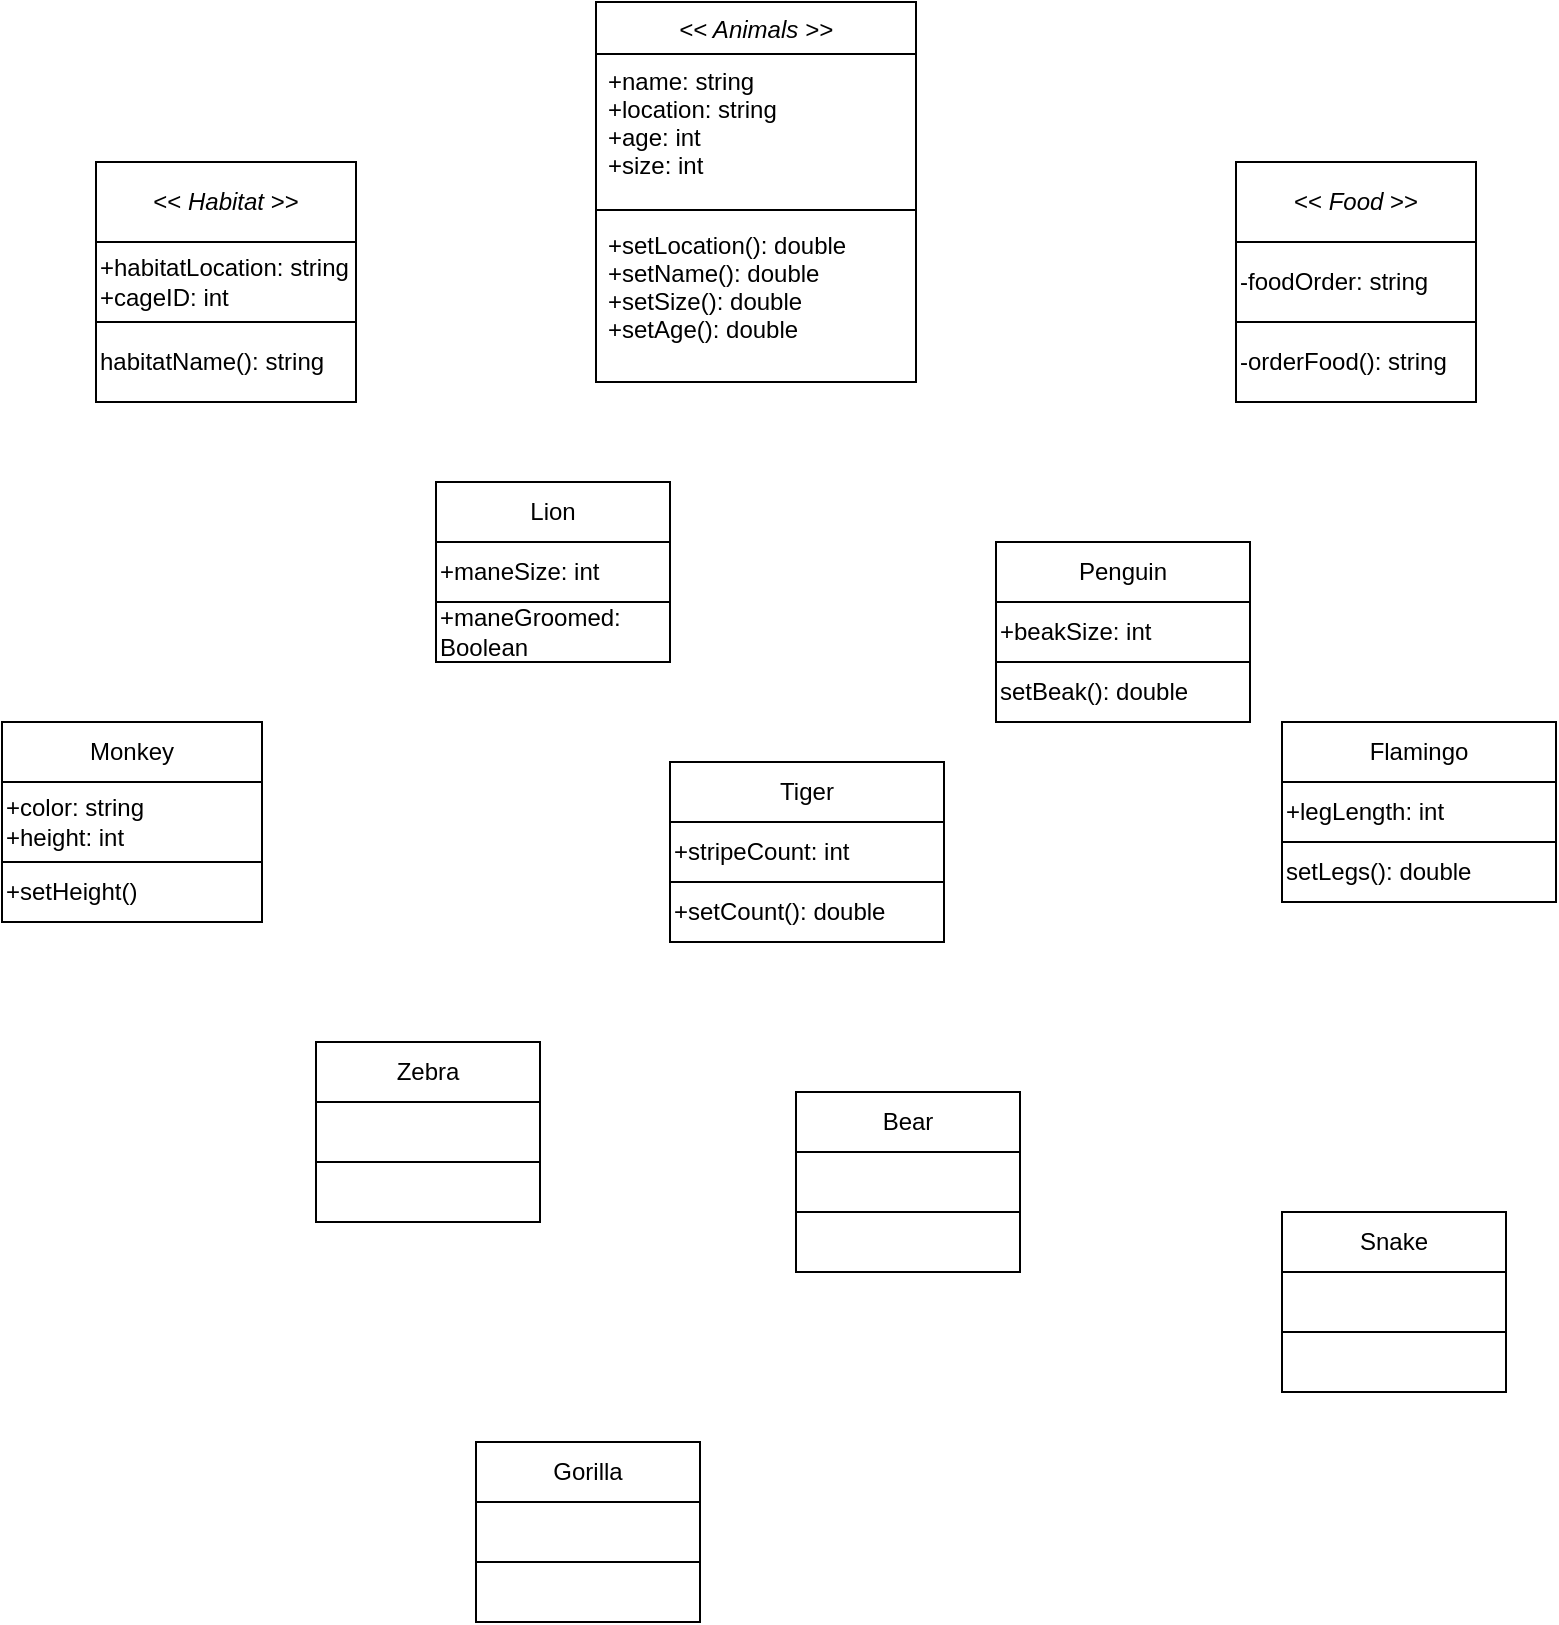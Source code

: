 <mxfile version="15.5.0" type="github">
  <diagram id="C5RBs43oDa-KdzZeNtuy" name="Page-1">
    <mxGraphModel dx="450" dy="292" grid="1" gridSize="10" guides="1" tooltips="1" connect="1" arrows="1" fold="1" page="1" pageScale="1" pageWidth="827" pageHeight="1169" math="0" shadow="0">
      <root>
        <mxCell id="WIyWlLk6GJQsqaUBKTNV-0" />
        <mxCell id="WIyWlLk6GJQsqaUBKTNV-1" parent="WIyWlLk6GJQsqaUBKTNV-0" />
        <mxCell id="zkfFHV4jXpPFQw0GAbJ--0" value="&lt;&lt; Animals &gt;&gt;" style="swimlane;fontStyle=2;align=center;verticalAlign=top;childLayout=stackLayout;horizontal=1;startSize=26;horizontalStack=0;resizeParent=1;resizeLast=0;collapsible=1;marginBottom=0;rounded=0;shadow=0;strokeWidth=1;" parent="WIyWlLk6GJQsqaUBKTNV-1" vertex="1">
          <mxGeometry x="320" y="40" width="160" height="190" as="geometry">
            <mxRectangle x="230" y="140" width="160" height="26" as="alternateBounds" />
          </mxGeometry>
        </mxCell>
        <mxCell id="zkfFHV4jXpPFQw0GAbJ--1" value="+name: string&#xa;+location: string&#xa;+age: int&#xa;+size: int&#xa;&#xa;" style="text;align=left;verticalAlign=top;spacingLeft=4;spacingRight=4;overflow=hidden;rotatable=0;points=[[0,0.5],[1,0.5]];portConstraint=eastwest;" parent="zkfFHV4jXpPFQw0GAbJ--0" vertex="1">
          <mxGeometry y="26" width="160" height="74" as="geometry" />
        </mxCell>
        <mxCell id="zkfFHV4jXpPFQw0GAbJ--4" value="" style="line;html=1;strokeWidth=1;align=left;verticalAlign=middle;spacingTop=-1;spacingLeft=3;spacingRight=3;rotatable=0;labelPosition=right;points=[];portConstraint=eastwest;" parent="zkfFHV4jXpPFQw0GAbJ--0" vertex="1">
          <mxGeometry y="100" width="160" height="8" as="geometry" />
        </mxCell>
        <mxCell id="zkfFHV4jXpPFQw0GAbJ--5" value="+setLocation(): double&#xa;+setName(): double&#xa;+setSize(): double&#xa;+setAge(): double &#xa;" style="text;align=left;verticalAlign=top;spacingLeft=4;spacingRight=4;overflow=hidden;rotatable=0;points=[[0,0.5],[1,0.5]];portConstraint=eastwest;" parent="zkfFHV4jXpPFQw0GAbJ--0" vertex="1">
          <mxGeometry y="108" width="160" height="82" as="geometry" />
        </mxCell>
        <mxCell id="jzDyaQQ5bKFg805i4b5c-0" value="Monkey" style="rounded=0;whiteSpace=wrap;html=1;" vertex="1" parent="WIyWlLk6GJQsqaUBKTNV-1">
          <mxGeometry x="23" y="400" width="130" height="30" as="geometry" />
        </mxCell>
        <mxCell id="jzDyaQQ5bKFg805i4b5c-1" value="+color: string&lt;br&gt;+height: int" style="rounded=0;whiteSpace=wrap;html=1;align=left;" vertex="1" parent="WIyWlLk6GJQsqaUBKTNV-1">
          <mxGeometry x="23" y="430" width="130" height="40" as="geometry" />
        </mxCell>
        <mxCell id="jzDyaQQ5bKFg805i4b5c-5" value="+setHeight()" style="rounded=0;whiteSpace=wrap;html=1;align=left;" vertex="1" parent="WIyWlLk6GJQsqaUBKTNV-1">
          <mxGeometry x="23" y="470" width="130" height="30" as="geometry" />
        </mxCell>
        <mxCell id="jzDyaQQ5bKFg805i4b5c-6" value="Lion" style="rounded=0;whiteSpace=wrap;html=1;align=center;" vertex="1" parent="WIyWlLk6GJQsqaUBKTNV-1">
          <mxGeometry x="240" y="280" width="117" height="30" as="geometry" />
        </mxCell>
        <mxCell id="jzDyaQQ5bKFg805i4b5c-7" value="Tiger" style="rounded=0;whiteSpace=wrap;html=1;align=center;" vertex="1" parent="WIyWlLk6GJQsqaUBKTNV-1">
          <mxGeometry x="357" y="420" width="137" height="30" as="geometry" />
        </mxCell>
        <mxCell id="jzDyaQQ5bKFg805i4b5c-8" value="Penguin" style="rounded=0;whiteSpace=wrap;html=1;align=center;" vertex="1" parent="WIyWlLk6GJQsqaUBKTNV-1">
          <mxGeometry x="520" y="310" width="127" height="30" as="geometry" />
        </mxCell>
        <mxCell id="jzDyaQQ5bKFg805i4b5c-9" value="Flamingo" style="rounded=0;whiteSpace=wrap;html=1;align=center;" vertex="1" parent="WIyWlLk6GJQsqaUBKTNV-1">
          <mxGeometry x="663" y="400" width="137" height="30" as="geometry" />
        </mxCell>
        <mxCell id="jzDyaQQ5bKFg805i4b5c-10" value="+maneSize: int" style="rounded=0;whiteSpace=wrap;html=1;align=left;" vertex="1" parent="WIyWlLk6GJQsqaUBKTNV-1">
          <mxGeometry x="240" y="310" width="117" height="30" as="geometry" />
        </mxCell>
        <mxCell id="jzDyaQQ5bKFg805i4b5c-11" value="+stripeCount: int" style="rounded=0;whiteSpace=wrap;html=1;align=left;" vertex="1" parent="WIyWlLk6GJQsqaUBKTNV-1">
          <mxGeometry x="357" y="450" width="137" height="30" as="geometry" />
        </mxCell>
        <mxCell id="jzDyaQQ5bKFg805i4b5c-12" value="+beakSize: int" style="rounded=0;whiteSpace=wrap;html=1;align=left;" vertex="1" parent="WIyWlLk6GJQsqaUBKTNV-1">
          <mxGeometry x="520" y="340" width="127" height="30" as="geometry" />
        </mxCell>
        <mxCell id="jzDyaQQ5bKFg805i4b5c-13" value="+legLength: int" style="rounded=0;whiteSpace=wrap;html=1;align=left;" vertex="1" parent="WIyWlLk6GJQsqaUBKTNV-1">
          <mxGeometry x="663" y="430" width="137" height="30" as="geometry" />
        </mxCell>
        <mxCell id="jzDyaQQ5bKFg805i4b5c-14" value="&amp;lt;&amp;lt; &lt;i&gt;Food&lt;/i&gt; &amp;gt;&amp;gt;" style="rounded=0;whiteSpace=wrap;html=1;align=center;" vertex="1" parent="WIyWlLk6GJQsqaUBKTNV-1">
          <mxGeometry x="640" y="120" width="120" height="40" as="geometry" />
        </mxCell>
        <mxCell id="jzDyaQQ5bKFg805i4b5c-15" value="&amp;lt;&amp;lt; &lt;i&gt;Habitat&lt;/i&gt; &amp;gt;&amp;gt;" style="rounded=0;whiteSpace=wrap;html=1;align=center;" vertex="1" parent="WIyWlLk6GJQsqaUBKTNV-1">
          <mxGeometry x="70" y="120" width="130" height="40" as="geometry" />
        </mxCell>
        <mxCell id="jzDyaQQ5bKFg805i4b5c-16" value="-foodOrder: string&amp;nbsp;" style="rounded=0;whiteSpace=wrap;html=1;align=left;" vertex="1" parent="WIyWlLk6GJQsqaUBKTNV-1">
          <mxGeometry x="640" y="160" width="120" height="40" as="geometry" />
        </mxCell>
        <mxCell id="jzDyaQQ5bKFg805i4b5c-18" value="-orderFood(): string" style="rounded=0;whiteSpace=wrap;html=1;align=left;" vertex="1" parent="WIyWlLk6GJQsqaUBKTNV-1">
          <mxGeometry x="640" y="200" width="120" height="40" as="geometry" />
        </mxCell>
        <mxCell id="jzDyaQQ5bKFg805i4b5c-26" value="+habitatLocation: string&lt;br&gt;+cageID: int" style="rounded=0;whiteSpace=wrap;html=1;align=left;" vertex="1" parent="WIyWlLk6GJQsqaUBKTNV-1">
          <mxGeometry x="70" y="160" width="130" height="40" as="geometry" />
        </mxCell>
        <mxCell id="jzDyaQQ5bKFg805i4b5c-27" value="habitatName(): string&lt;br&gt;" style="rounded=0;whiteSpace=wrap;html=1;align=left;" vertex="1" parent="WIyWlLk6GJQsqaUBKTNV-1">
          <mxGeometry x="70" y="200" width="130" height="40" as="geometry" />
        </mxCell>
        <mxCell id="jzDyaQQ5bKFg805i4b5c-28" value="+maneGroomed: Boolean" style="rounded=0;whiteSpace=wrap;html=1;align=left;" vertex="1" parent="WIyWlLk6GJQsqaUBKTNV-1">
          <mxGeometry x="240" y="340" width="117" height="30" as="geometry" />
        </mxCell>
        <mxCell id="jzDyaQQ5bKFg805i4b5c-30" value="+setCount(): double" style="rounded=0;whiteSpace=wrap;html=1;align=left;" vertex="1" parent="WIyWlLk6GJQsqaUBKTNV-1">
          <mxGeometry x="357" y="480" width="137" height="30" as="geometry" />
        </mxCell>
        <mxCell id="jzDyaQQ5bKFg805i4b5c-31" value="setBeak(): double" style="rounded=0;whiteSpace=wrap;html=1;align=left;" vertex="1" parent="WIyWlLk6GJQsqaUBKTNV-1">
          <mxGeometry x="520" y="370" width="127" height="30" as="geometry" />
        </mxCell>
        <mxCell id="jzDyaQQ5bKFg805i4b5c-33" value="setLegs(): double" style="rounded=0;whiteSpace=wrap;html=1;align=left;" vertex="1" parent="WIyWlLk6GJQsqaUBKTNV-1">
          <mxGeometry x="663" y="460" width="137" height="30" as="geometry" />
        </mxCell>
        <mxCell id="jzDyaQQ5bKFg805i4b5c-47" value="Zebra" style="rounded=0;whiteSpace=wrap;html=1;align=center;" vertex="1" parent="WIyWlLk6GJQsqaUBKTNV-1">
          <mxGeometry x="180" y="560" width="112" height="30" as="geometry" />
        </mxCell>
        <mxCell id="jzDyaQQ5bKFg805i4b5c-48" value="" style="rounded=0;whiteSpace=wrap;html=1;align=center;" vertex="1" parent="WIyWlLk6GJQsqaUBKTNV-1">
          <mxGeometry x="180" y="590" width="112" height="30" as="geometry" />
        </mxCell>
        <mxCell id="jzDyaQQ5bKFg805i4b5c-49" value="" style="rounded=0;whiteSpace=wrap;html=1;align=center;" vertex="1" parent="WIyWlLk6GJQsqaUBKTNV-1">
          <mxGeometry x="180" y="620" width="112" height="30" as="geometry" />
        </mxCell>
        <mxCell id="jzDyaQQ5bKFg805i4b5c-51" value="Gorilla" style="rounded=0;whiteSpace=wrap;html=1;align=center;" vertex="1" parent="WIyWlLk6GJQsqaUBKTNV-1">
          <mxGeometry x="260" y="760" width="112" height="30" as="geometry" />
        </mxCell>
        <mxCell id="jzDyaQQ5bKFg805i4b5c-52" value="" style="rounded=0;whiteSpace=wrap;html=1;align=center;" vertex="1" parent="WIyWlLk6GJQsqaUBKTNV-1">
          <mxGeometry x="260" y="790" width="112" height="30" as="geometry" />
        </mxCell>
        <mxCell id="jzDyaQQ5bKFg805i4b5c-53" value="" style="rounded=0;whiteSpace=wrap;html=1;align=center;" vertex="1" parent="WIyWlLk6GJQsqaUBKTNV-1">
          <mxGeometry x="260" y="820" width="112" height="30" as="geometry" />
        </mxCell>
        <mxCell id="jzDyaQQ5bKFg805i4b5c-54" value="Snake" style="rounded=0;whiteSpace=wrap;html=1;align=center;" vertex="1" parent="WIyWlLk6GJQsqaUBKTNV-1">
          <mxGeometry x="663" y="645" width="112" height="30" as="geometry" />
        </mxCell>
        <mxCell id="jzDyaQQ5bKFg805i4b5c-55" value="" style="rounded=0;whiteSpace=wrap;html=1;align=center;" vertex="1" parent="WIyWlLk6GJQsqaUBKTNV-1">
          <mxGeometry x="663" y="675" width="112" height="30" as="geometry" />
        </mxCell>
        <mxCell id="jzDyaQQ5bKFg805i4b5c-56" value="" style="rounded=0;whiteSpace=wrap;html=1;align=center;" vertex="1" parent="WIyWlLk6GJQsqaUBKTNV-1">
          <mxGeometry x="663" y="705" width="112" height="30" as="geometry" />
        </mxCell>
        <mxCell id="jzDyaQQ5bKFg805i4b5c-57" value="Bear" style="rounded=0;whiteSpace=wrap;html=1;align=center;" vertex="1" parent="WIyWlLk6GJQsqaUBKTNV-1">
          <mxGeometry x="420" y="585" width="112" height="30" as="geometry" />
        </mxCell>
        <mxCell id="jzDyaQQ5bKFg805i4b5c-58" value="" style="rounded=0;whiteSpace=wrap;html=1;align=center;" vertex="1" parent="WIyWlLk6GJQsqaUBKTNV-1">
          <mxGeometry x="420" y="615" width="112" height="30" as="geometry" />
        </mxCell>
        <mxCell id="jzDyaQQ5bKFg805i4b5c-59" value="" style="rounded=0;whiteSpace=wrap;html=1;align=center;" vertex="1" parent="WIyWlLk6GJQsqaUBKTNV-1">
          <mxGeometry x="420" y="645" width="112" height="30" as="geometry" />
        </mxCell>
      </root>
    </mxGraphModel>
  </diagram>
</mxfile>
